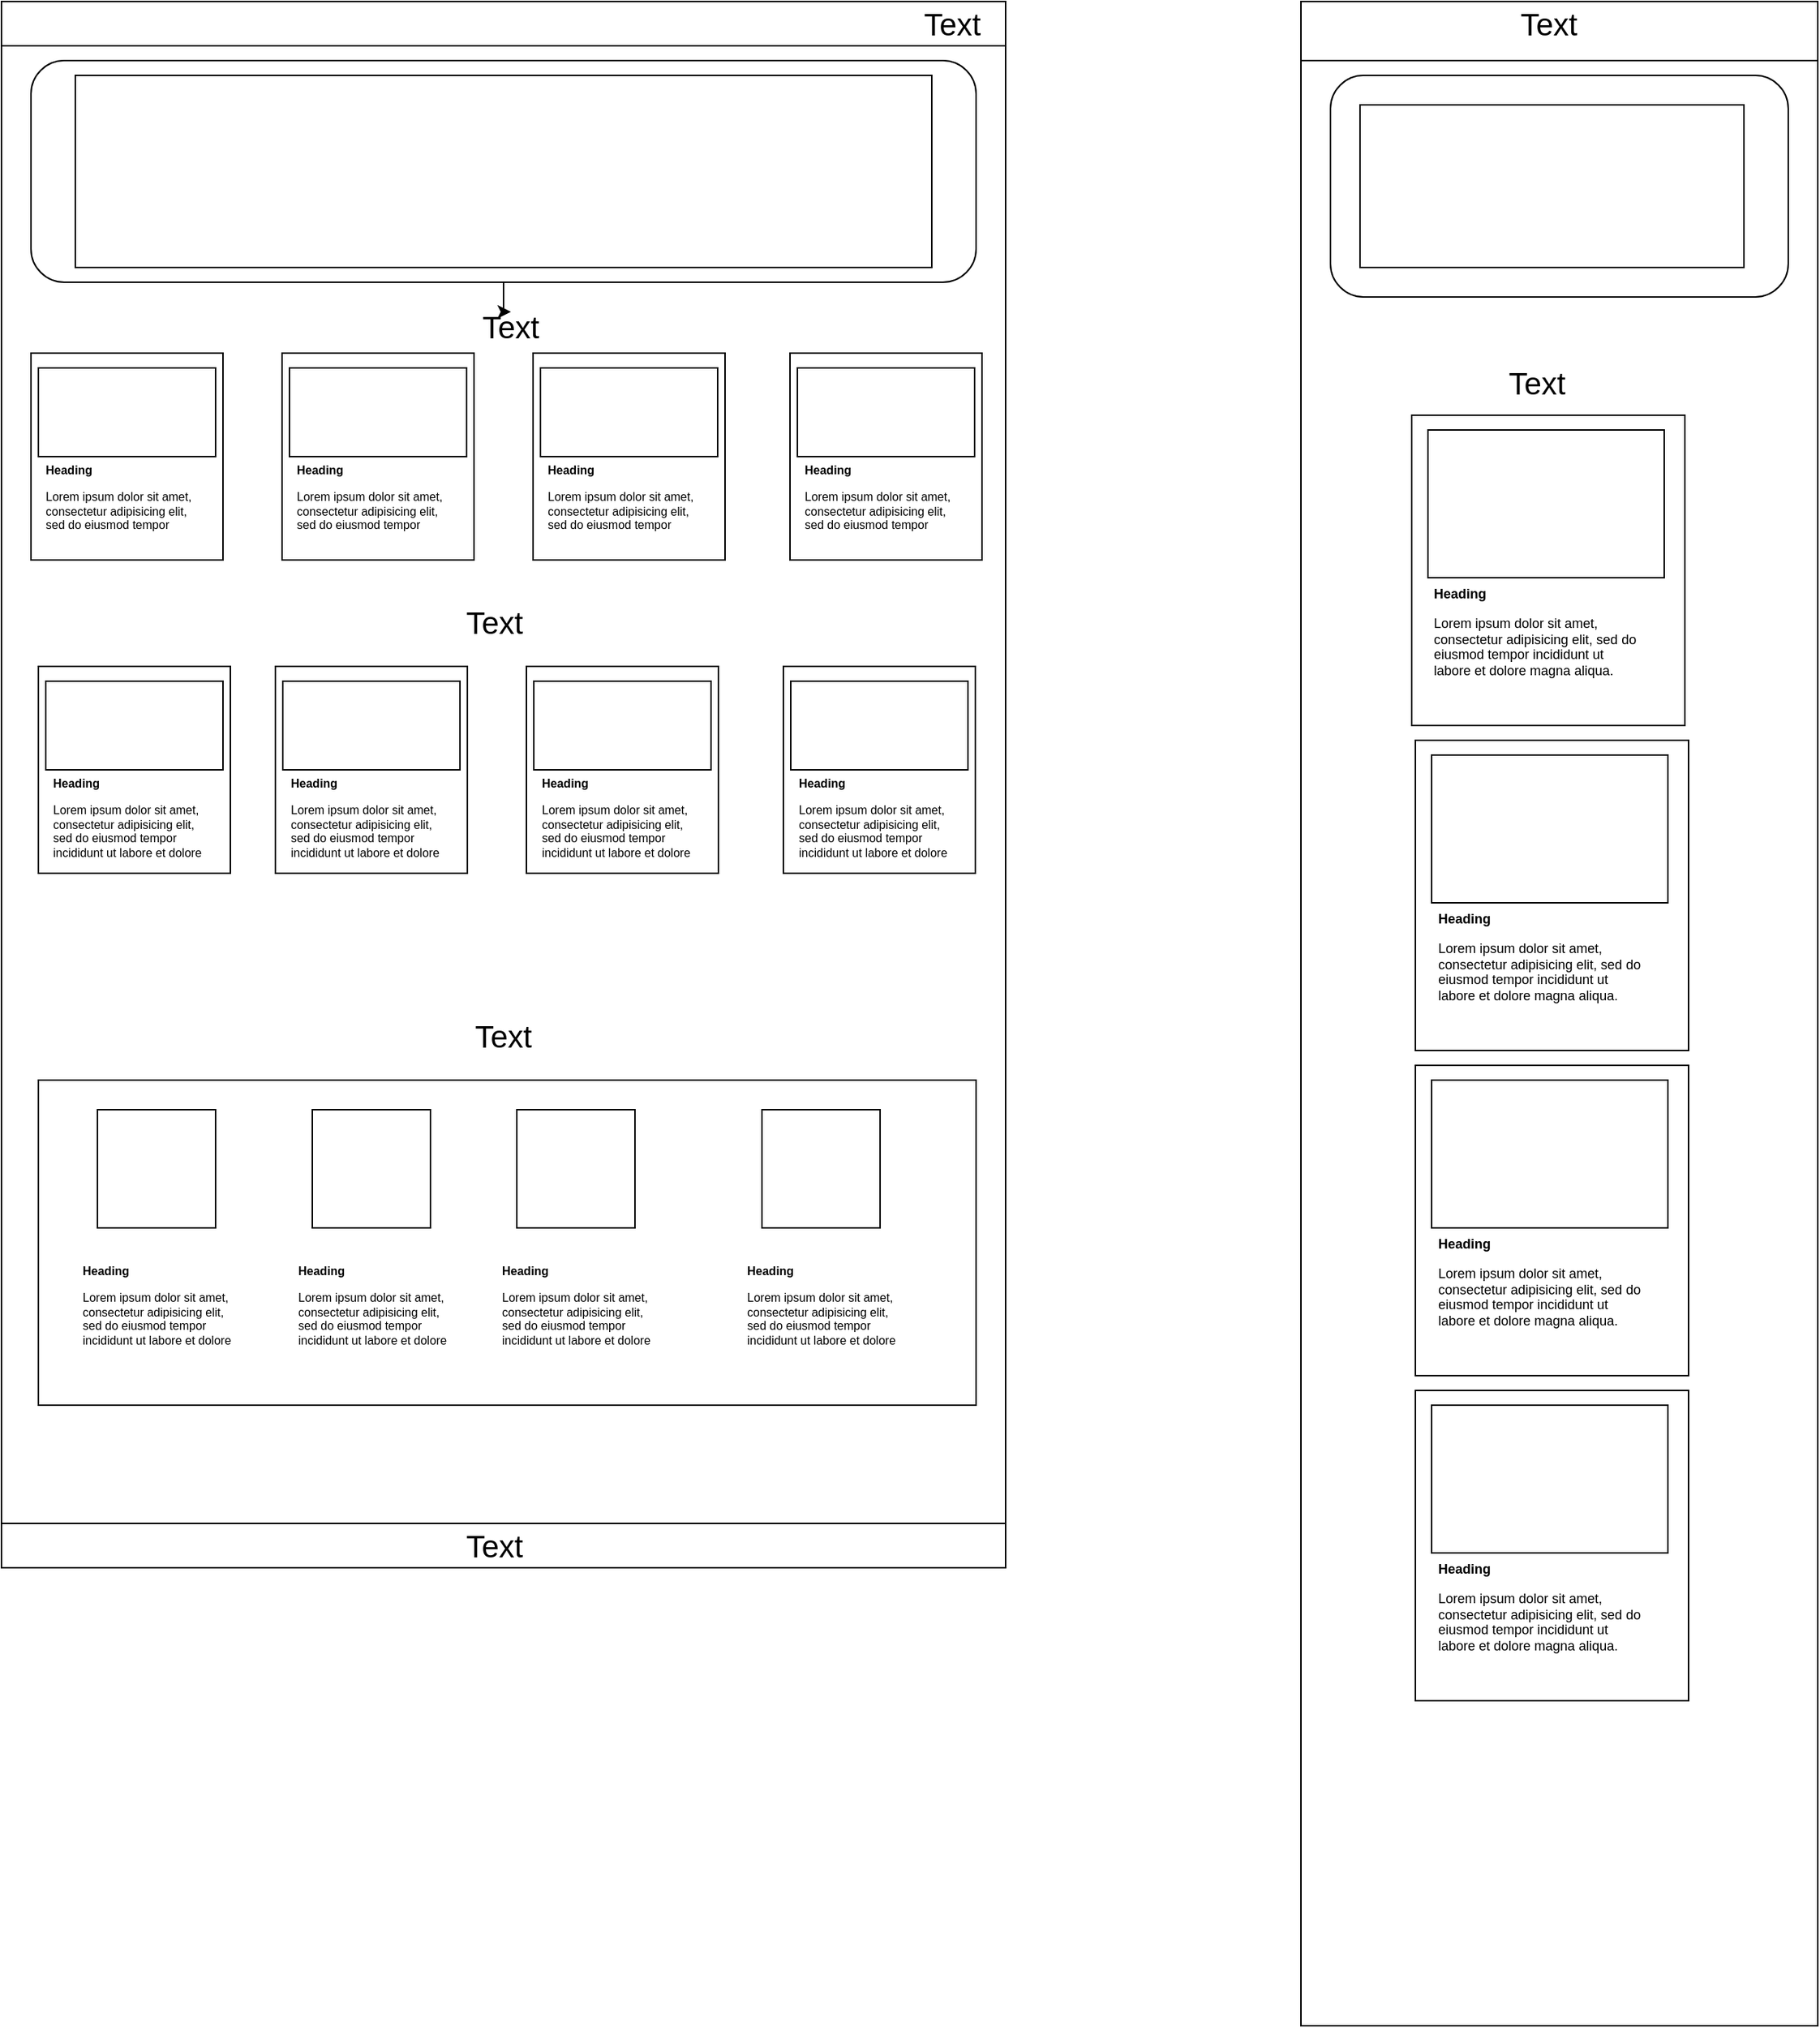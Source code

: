 <mxfile version="14.3.0" type="device"><diagram id="S4Ht1STSMCMosJF6Htoc" name="Page-1"><mxGraphModel dx="1736" dy="2127" grid="1" gridSize="10" guides="1" tooltips="1" connect="1" arrows="1" fold="1" page="1" pageScale="1" pageWidth="827" pageHeight="1169" math="0" shadow="0"><root><mxCell id="0"/><mxCell id="1" parent="0"/><mxCell id="WTL1ytaHH99F5FWk3Eat-1" value="" style="rounded=0;whiteSpace=wrap;html=1;" parent="1" vertex="1"><mxGeometry x="80" y="-890" width="680" height="1060" as="geometry"/></mxCell><mxCell id="vKPVQNLPtXLXKdeF8PsU-1" value="" style="rounded=0;whiteSpace=wrap;html=1;" parent="1" vertex="1"><mxGeometry x="100" y="-652" width="130" height="140" as="geometry"/></mxCell><mxCell id="vKPVQNLPtXLXKdeF8PsU-3" value="" style="rounded=0;whiteSpace=wrap;html=1;" parent="1" vertex="1"><mxGeometry x="440" y="-652" width="130" height="140" as="geometry"/></mxCell><mxCell id="vKPVQNLPtXLXKdeF8PsU-4" value="" style="rounded=0;whiteSpace=wrap;html=1;" parent="1" vertex="1"><mxGeometry x="614" y="-652" width="130" height="140" as="geometry"/></mxCell><mxCell id="vKPVQNLPtXLXKdeF8PsU-5" value="" style="rounded=0;whiteSpace=wrap;html=1;" parent="1" vertex="1"><mxGeometry x="105" y="-642" width="120" height="60" as="geometry"/></mxCell><mxCell id="vKPVQNLPtXLXKdeF8PsU-6" value="" style="rounded=0;whiteSpace=wrap;html=1;" parent="1" vertex="1"><mxGeometry x="619" y="-642" width="120" height="60" as="geometry"/></mxCell><mxCell id="vKPVQNLPtXLXKdeF8PsU-8" value="" style="rounded=0;whiteSpace=wrap;html=1;" parent="1" vertex="1"><mxGeometry x="445" y="-642" width="120" height="60" as="geometry"/></mxCell><mxCell id="vKPVQNLPtXLXKdeF8PsU-9" value="&lt;h1 style=&quot;font-size: 8px;&quot;&gt;&lt;font style=&quot;font-size: 8px;&quot;&gt;Heading&lt;/font&gt;&lt;/h1&gt;&lt;p style=&quot;font-size: 8px;&quot;&gt;&lt;font style=&quot;font-size: 8px;&quot;&gt;Lorem ipsum dolor sit amet, consectetur adipisicing elit, sed do eiusmod tempor incididunt ut labore et dolore magna aliqua.&lt;/font&gt;&lt;/p&gt;" style="text;html=1;strokeColor=none;fillColor=none;spacing=5;spacingTop=-20;whiteSpace=wrap;overflow=hidden;rounded=0;fontSize=8;" parent="1" vertex="1"><mxGeometry x="105" y="-572" width="115" height="42" as="geometry"/></mxCell><mxCell id="vKPVQNLPtXLXKdeF8PsU-10" value="&lt;h1 style=&quot;font-size: 8px;&quot;&gt;&lt;font style=&quot;font-size: 8px;&quot;&gt;Heading&lt;/font&gt;&lt;/h1&gt;&lt;p style=&quot;font-size: 8px;&quot;&gt;&lt;font style=&quot;font-size: 8px;&quot;&gt;Lorem ipsum dolor sit amet, consectetur adipisicing elit, sed do eiusmod tempor incididunt ut labore et dolore magna aliqua.&lt;/font&gt;&lt;/p&gt;" style="text;html=1;strokeColor=none;fillColor=none;spacing=5;spacingTop=-20;whiteSpace=wrap;overflow=hidden;rounded=0;fontSize=8;" parent="1" vertex="1"><mxGeometry x="445" y="-572" width="115" height="42" as="geometry"/></mxCell><mxCell id="vKPVQNLPtXLXKdeF8PsU-12" value="&lt;h1 style=&quot;font-size: 8px;&quot;&gt;&lt;font style=&quot;font-size: 8px;&quot;&gt;Heading&lt;/font&gt;&lt;/h1&gt;&lt;p style=&quot;font-size: 8px;&quot;&gt;&lt;font style=&quot;font-size: 8px;&quot;&gt;Lorem ipsum dolor sit amet, consectetur adipisicing elit, sed do eiusmod tempor incididunt ut labore et dolore magna aliqua.&lt;/font&gt;&lt;/p&gt;" style="text;html=1;strokeColor=none;fillColor=none;spacing=5;spacingTop=-20;whiteSpace=wrap;overflow=hidden;rounded=0;fontSize=8;" parent="1" vertex="1"><mxGeometry x="619" y="-572" width="115" height="42" as="geometry"/></mxCell><mxCell id="vKPVQNLPtXLXKdeF8PsU-18" value="" style="rounded=0;whiteSpace=wrap;html=1;fontSize=21;" parent="1" vertex="1"><mxGeometry x="80" y="-890" width="680" height="30" as="geometry"/></mxCell><mxCell id="vKPVQNLPtXLXKdeF8PsU-20" value="Text" style="text;html=1;strokeColor=none;fillColor=none;align=center;verticalAlign=middle;whiteSpace=wrap;rounded=0;fontSize=21;shadow=1;" parent="1" vertex="1"><mxGeometry x="704" y="-885" width="40" height="20" as="geometry"/></mxCell><mxCell id="vKPVQNLPtXLXKdeF8PsU-23" value="" style="rounded=0;whiteSpace=wrap;html=1;fontSize=21;" parent="1" vertex="1"><mxGeometry x="960" y="-890" width="350" height="1370" as="geometry"/></mxCell><mxCell id="vKPVQNLPtXLXKdeF8PsU-24" value="" style="rounded=0;whiteSpace=wrap;html=1;fontSize=21;" parent="1" vertex="1"><mxGeometry x="960" y="-890" width="350" height="40" as="geometry"/></mxCell><mxCell id="vKPVQNLPtXLXKdeF8PsU-37" value="" style="rounded=0;whiteSpace=wrap;html=1;" parent="1" vertex="1"><mxGeometry x="1035" y="-610" width="185" height="210" as="geometry"/></mxCell><mxCell id="vKPVQNLPtXLXKdeF8PsU-38" value="" style="rounded=0;whiteSpace=wrap;html=1;" parent="1" vertex="1"><mxGeometry x="1046" y="-600" width="160" height="100" as="geometry"/></mxCell><mxCell id="vKPVQNLPtXLXKdeF8PsU-39" value="&lt;h1 style=&quot;font-size: 9px;&quot;&gt;&lt;font style=&quot;font-size: 9px;&quot;&gt;Heading&lt;/font&gt;&lt;/h1&gt;&lt;p style=&quot;font-size: 9px;&quot;&gt;&lt;font style=&quot;font-size: 9px;&quot;&gt;Lorem ipsum dolor sit amet, consectetur adipisicing elit, sed do eiusmod tempor incididunt ut labore et dolore magna aliqua.&lt;/font&gt;&lt;/p&gt;" style="text;html=1;strokeColor=none;fillColor=none;spacing=5;spacingTop=-20;whiteSpace=wrap;overflow=hidden;rounded=0;fontSize=9;" parent="1" vertex="1"><mxGeometry x="1045" y="-490" width="150" height="70" as="geometry"/></mxCell><mxCell id="pk_2VsRPJL1p3L2b9BL_-2" value="" style="rounded=0;whiteSpace=wrap;html=1;" vertex="1" parent="1"><mxGeometry x="270" y="-652" width="130" height="140" as="geometry"/></mxCell><mxCell id="pk_2VsRPJL1p3L2b9BL_-3" value="&lt;h1 style=&quot;font-size: 8px;&quot;&gt;&lt;font style=&quot;font-size: 8px;&quot;&gt;Heading&lt;/font&gt;&lt;/h1&gt;&lt;p style=&quot;font-size: 8px;&quot;&gt;&lt;font style=&quot;font-size: 8px;&quot;&gt;Lorem ipsum dolor sit amet, consectetur adipisicing elit, sed do eiusmod tempor incididunt ut labore et dolore magna aliqua.&lt;/font&gt;&lt;/p&gt;" style="text;html=1;strokeColor=none;fillColor=none;spacing=5;spacingTop=-20;whiteSpace=wrap;overflow=hidden;rounded=0;fontSize=8;" vertex="1" parent="1"><mxGeometry x="275" y="-572" width="115" height="42" as="geometry"/></mxCell><mxCell id="pk_2VsRPJL1p3L2b9BL_-4" value="" style="rounded=0;whiteSpace=wrap;html=1;" vertex="1" parent="1"><mxGeometry x="275" y="-642" width="120" height="60" as="geometry"/></mxCell><mxCell id="pk_2VsRPJL1p3L2b9BL_-48" value="" style="edgeStyle=orthogonalEdgeStyle;rounded=0;orthogonalLoop=1;jettySize=auto;html=1;" edge="1" parent="1" source="pk_2VsRPJL1p3L2b9BL_-5" target="pk_2VsRPJL1p3L2b9BL_-7"><mxGeometry relative="1" as="geometry"/></mxCell><mxCell id="pk_2VsRPJL1p3L2b9BL_-5" value="" style="rounded=1;whiteSpace=wrap;html=1;" vertex="1" parent="1"><mxGeometry x="100" y="-850" width="640" height="150" as="geometry"/></mxCell><mxCell id="pk_2VsRPJL1p3L2b9BL_-7" value="Text" style="text;html=1;strokeColor=none;fillColor=none;align=center;verticalAlign=middle;whiteSpace=wrap;rounded=0;fontSize=21;" vertex="1" parent="1"><mxGeometry x="370" y="-680" width="110" height="20" as="geometry"/></mxCell><mxCell id="pk_2VsRPJL1p3L2b9BL_-9" value="Text" style="text;html=1;strokeColor=none;fillColor=none;align=center;verticalAlign=middle;whiteSpace=wrap;rounded=0;fontSize=21;" vertex="1" parent="1"><mxGeometry x="359" y="-480" width="110" height="20" as="geometry"/></mxCell><mxCell id="pk_2VsRPJL1p3L2b9BL_-10" value="" style="rounded=0;whiteSpace=wrap;html=1;" vertex="1" parent="1"><mxGeometry x="609.5" y="-440" width="130" height="140" as="geometry"/></mxCell><mxCell id="pk_2VsRPJL1p3L2b9BL_-11" value="&lt;h1 style=&quot;font-size: 8px;&quot;&gt;&lt;font style=&quot;font-size: 8px;&quot;&gt;Heading&lt;/font&gt;&lt;/h1&gt;&lt;p style=&quot;font-size: 8px;&quot;&gt;&lt;font style=&quot;font-size: 8px;&quot;&gt;Lorem ipsum dolor sit amet, consectetur adipisicing elit, sed do eiusmod tempor incididunt ut labore et dolore magna aliqua.&lt;/font&gt;&lt;/p&gt;" style="text;html=1;strokeColor=none;fillColor=none;spacing=5;spacingTop=-20;whiteSpace=wrap;overflow=hidden;rounded=0;fontSize=8;" vertex="1" parent="1"><mxGeometry x="614.5" y="-360" width="115" height="50" as="geometry"/></mxCell><mxCell id="pk_2VsRPJL1p3L2b9BL_-12" value="" style="rounded=0;whiteSpace=wrap;html=1;" vertex="1" parent="1"><mxGeometry x="614.5" y="-430" width="120" height="60" as="geometry"/></mxCell><mxCell id="pk_2VsRPJL1p3L2b9BL_-13" value="" style="rounded=0;whiteSpace=wrap;html=1;" vertex="1" parent="1"><mxGeometry x="435.5" y="-440" width="130" height="140" as="geometry"/></mxCell><mxCell id="pk_2VsRPJL1p3L2b9BL_-14" value="" style="rounded=0;whiteSpace=wrap;html=1;" vertex="1" parent="1"><mxGeometry x="440.5" y="-430" width="120" height="60" as="geometry"/></mxCell><mxCell id="pk_2VsRPJL1p3L2b9BL_-15" value="&lt;h1 style=&quot;font-size: 8px;&quot;&gt;&lt;font style=&quot;font-size: 8px;&quot;&gt;Heading&lt;/font&gt;&lt;/h1&gt;&lt;p style=&quot;font-size: 8px;&quot;&gt;&lt;font style=&quot;font-size: 8px;&quot;&gt;Lorem ipsum dolor sit amet, consectetur adipisicing elit, sed do eiusmod tempor incididunt ut labore et dolore magna aliqua.&lt;/font&gt;&lt;/p&gt;" style="text;html=1;strokeColor=none;fillColor=none;spacing=5;spacingTop=-20;whiteSpace=wrap;overflow=hidden;rounded=0;fontSize=8;" vertex="1" parent="1"><mxGeometry x="440.5" y="-360" width="115" height="50" as="geometry"/></mxCell><mxCell id="pk_2VsRPJL1p3L2b9BL_-16" value="" style="rounded=0;whiteSpace=wrap;html=1;" vertex="1" parent="1"><mxGeometry x="265.5" y="-440" width="130" height="140" as="geometry"/></mxCell><mxCell id="pk_2VsRPJL1p3L2b9BL_-17" value="" style="rounded=0;whiteSpace=wrap;html=1;" vertex="1" parent="1"><mxGeometry x="270.5" y="-430" width="120" height="60" as="geometry"/></mxCell><mxCell id="pk_2VsRPJL1p3L2b9BL_-18" value="&lt;h1 style=&quot;font-size: 8px;&quot;&gt;&lt;font style=&quot;font-size: 8px;&quot;&gt;Heading&lt;/font&gt;&lt;/h1&gt;&lt;p style=&quot;font-size: 8px;&quot;&gt;&lt;font style=&quot;font-size: 8px;&quot;&gt;Lorem ipsum dolor sit amet, consectetur adipisicing elit, sed do eiusmod tempor incididunt ut labore et dolore magna aliqua.&lt;/font&gt;&lt;/p&gt;" style="text;html=1;strokeColor=none;fillColor=none;spacing=5;spacingTop=-20;whiteSpace=wrap;overflow=hidden;rounded=0;fontSize=8;" vertex="1" parent="1"><mxGeometry x="270.5" y="-360" width="115" height="50" as="geometry"/></mxCell><mxCell id="pk_2VsRPJL1p3L2b9BL_-20" value="" style="rounded=0;whiteSpace=wrap;html=1;" vertex="1" parent="1"><mxGeometry x="105" y="-440" width="130" height="140" as="geometry"/></mxCell><mxCell id="pk_2VsRPJL1p3L2b9BL_-21" value="" style="rounded=0;whiteSpace=wrap;html=1;" vertex="1" parent="1"><mxGeometry x="110" y="-430" width="120" height="60" as="geometry"/></mxCell><mxCell id="pk_2VsRPJL1p3L2b9BL_-22" value="&lt;h1 style=&quot;font-size: 8px;&quot;&gt;&lt;font style=&quot;font-size: 8px;&quot;&gt;Heading&lt;/font&gt;&lt;/h1&gt;&lt;p style=&quot;font-size: 8px;&quot;&gt;&lt;font style=&quot;font-size: 8px;&quot;&gt;Lorem ipsum dolor sit amet, consectetur adipisicing elit, sed do eiusmod tempor incididunt ut labore et dolore magna aliqua.&lt;/font&gt;&lt;/p&gt;" style="text;html=1;strokeColor=none;fillColor=none;spacing=5;spacingTop=-20;whiteSpace=wrap;overflow=hidden;rounded=0;fontSize=8;" vertex="1" parent="1"><mxGeometry x="110" y="-360" width="115" height="50" as="geometry"/></mxCell><mxCell id="pk_2VsRPJL1p3L2b9BL_-28" value="" style="rounded=0;whiteSpace=wrap;html=1;" vertex="1" parent="1"><mxGeometry x="130" y="-840" width="580" height="130" as="geometry"/></mxCell><mxCell id="pk_2VsRPJL1p3L2b9BL_-30" value="Text" style="text;html=1;strokeColor=none;fillColor=none;align=center;verticalAlign=middle;whiteSpace=wrap;rounded=0;fontSize=21;" vertex="1" parent="1"><mxGeometry x="365" y="-200" width="110" height="20" as="geometry"/></mxCell><mxCell id="pk_2VsRPJL1p3L2b9BL_-31" value="" style="rounded=0;whiteSpace=wrap;html=1;" vertex="1" parent="1"><mxGeometry x="105" y="-160" width="635" height="220" as="geometry"/></mxCell><mxCell id="pk_2VsRPJL1p3L2b9BL_-33" value="" style="whiteSpace=wrap;html=1;aspect=fixed;" vertex="1" parent="1"><mxGeometry x="145" y="-140" width="80" height="80" as="geometry"/></mxCell><mxCell id="pk_2VsRPJL1p3L2b9BL_-35" value="&lt;h1 style=&quot;font-size: 8px;&quot;&gt;&lt;font style=&quot;font-size: 8px;&quot;&gt;Heading&lt;/font&gt;&lt;/h1&gt;&lt;p style=&quot;font-size: 8px;&quot;&gt;&lt;font style=&quot;font-size: 8px;&quot;&gt;Lorem ipsum dolor sit amet, consectetur adipisicing elit, sed do eiusmod tempor incididunt ut labore et dolore magna aliqua.&lt;/font&gt;&lt;/p&gt;" style="text;html=1;strokeColor=none;fillColor=none;spacing=5;spacingTop=-20;whiteSpace=wrap;overflow=hidden;rounded=0;fontSize=8;" vertex="1" parent="1"><mxGeometry x="130" y="-30" width="115" height="50" as="geometry"/></mxCell><mxCell id="pk_2VsRPJL1p3L2b9BL_-36" value="" style="whiteSpace=wrap;html=1;aspect=fixed;" vertex="1" parent="1"><mxGeometry x="290.5" y="-140" width="80" height="80" as="geometry"/></mxCell><mxCell id="pk_2VsRPJL1p3L2b9BL_-37" value="&lt;h1 style=&quot;font-size: 8px;&quot;&gt;&lt;font style=&quot;font-size: 8px;&quot;&gt;Heading&lt;/font&gt;&lt;/h1&gt;&lt;p style=&quot;font-size: 8px;&quot;&gt;&lt;font style=&quot;font-size: 8px;&quot;&gt;Lorem ipsum dolor sit amet, consectetur adipisicing elit, sed do eiusmod tempor incididunt ut labore et dolore magna aliqua.&lt;/font&gt;&lt;/p&gt;" style="text;html=1;strokeColor=none;fillColor=none;spacing=5;spacingTop=-20;whiteSpace=wrap;overflow=hidden;rounded=0;fontSize=8;" vertex="1" parent="1"><mxGeometry x="275.5" y="-30" width="115" height="50" as="geometry"/></mxCell><mxCell id="pk_2VsRPJL1p3L2b9BL_-38" value="" style="whiteSpace=wrap;html=1;aspect=fixed;" vertex="1" parent="1"><mxGeometry x="429" y="-140" width="80" height="80" as="geometry"/></mxCell><mxCell id="pk_2VsRPJL1p3L2b9BL_-39" value="&lt;h1 style=&quot;font-size: 8px;&quot;&gt;&lt;font style=&quot;font-size: 8px;&quot;&gt;Heading&lt;/font&gt;&lt;/h1&gt;&lt;p style=&quot;font-size: 8px;&quot;&gt;&lt;font style=&quot;font-size: 8px;&quot;&gt;Lorem ipsum dolor sit amet, consectetur adipisicing elit, sed do eiusmod tempor incididunt ut labore et dolore magna aliqua.&lt;/font&gt;&lt;/p&gt;" style="text;html=1;strokeColor=none;fillColor=none;spacing=5;spacingTop=-20;whiteSpace=wrap;overflow=hidden;rounded=0;fontSize=8;" vertex="1" parent="1"><mxGeometry x="414" y="-30" width="115" height="50" as="geometry"/></mxCell><mxCell id="pk_2VsRPJL1p3L2b9BL_-41" value="" style="whiteSpace=wrap;html=1;aspect=fixed;" vertex="1" parent="1"><mxGeometry x="595" y="-140" width="80" height="80" as="geometry"/></mxCell><mxCell id="pk_2VsRPJL1p3L2b9BL_-42" value="&lt;h1 style=&quot;font-size: 8px;&quot;&gt;&lt;font style=&quot;font-size: 8px;&quot;&gt;Heading&lt;/font&gt;&lt;/h1&gt;&lt;p style=&quot;font-size: 8px;&quot;&gt;&lt;font style=&quot;font-size: 8px;&quot;&gt;Lorem ipsum dolor sit amet, consectetur adipisicing elit, sed do eiusmod tempor incididunt ut labore et dolore magna aliqua.&lt;/font&gt;&lt;/p&gt;" style="text;html=1;strokeColor=none;fillColor=none;spacing=5;spacingTop=-20;whiteSpace=wrap;overflow=hidden;rounded=0;fontSize=8;" vertex="1" parent="1"><mxGeometry x="580" y="-30" width="115" height="50" as="geometry"/></mxCell><mxCell id="pk_2VsRPJL1p3L2b9BL_-43" value="" style="rounded=0;whiteSpace=wrap;html=1;" vertex="1" parent="1"><mxGeometry x="80" y="140" width="680" height="30" as="geometry"/></mxCell><mxCell id="pk_2VsRPJL1p3L2b9BL_-44" value="Text" style="text;html=1;strokeColor=none;fillColor=none;align=center;verticalAlign=middle;whiteSpace=wrap;rounded=0;fontSize=21;" vertex="1" parent="1"><mxGeometry x="359" y="145" width="110" height="20" as="geometry"/></mxCell><mxCell id="pk_2VsRPJL1p3L2b9BL_-45" value="" style="rounded=1;whiteSpace=wrap;html=1;" vertex="1" parent="1"><mxGeometry x="980" y="-840" width="310" height="150" as="geometry"/></mxCell><mxCell id="pk_2VsRPJL1p3L2b9BL_-46" value="" style="rounded=0;whiteSpace=wrap;html=1;" vertex="1" parent="1"><mxGeometry x="1000" y="-820" width="260" height="110" as="geometry"/></mxCell><mxCell id="pk_2VsRPJL1p3L2b9BL_-49" value="Text" style="text;html=1;strokeColor=none;fillColor=none;align=center;verticalAlign=middle;whiteSpace=wrap;rounded=0;fontSize=21;" vertex="1" parent="1"><mxGeometry x="1065" y="-642" width="110" height="20" as="geometry"/></mxCell><mxCell id="pk_2VsRPJL1p3L2b9BL_-50" value="Text" style="text;html=1;strokeColor=none;fillColor=none;align=center;verticalAlign=middle;whiteSpace=wrap;rounded=0;fontSize=21;shadow=1;" vertex="1" parent="1"><mxGeometry x="1107.5" y="-885" width="40" height="20" as="geometry"/></mxCell><mxCell id="pk_2VsRPJL1p3L2b9BL_-66" value="" style="rounded=0;whiteSpace=wrap;html=1;" vertex="1" parent="1"><mxGeometry x="1037.5" y="-390" width="185" height="210" as="geometry"/></mxCell><mxCell id="pk_2VsRPJL1p3L2b9BL_-67" value="&lt;h1 style=&quot;font-size: 9px;&quot;&gt;&lt;font style=&quot;font-size: 9px;&quot;&gt;Heading&lt;/font&gt;&lt;/h1&gt;&lt;p style=&quot;font-size: 9px;&quot;&gt;&lt;font style=&quot;font-size: 9px;&quot;&gt;Lorem ipsum dolor sit amet, consectetur adipisicing elit, sed do eiusmod tempor incididunt ut labore et dolore magna aliqua.&lt;/font&gt;&lt;/p&gt;" style="text;html=1;strokeColor=none;fillColor=none;spacing=5;spacingTop=-20;whiteSpace=wrap;overflow=hidden;rounded=0;fontSize=9;" vertex="1" parent="1"><mxGeometry x="1047.5" y="-270" width="150" height="70" as="geometry"/></mxCell><mxCell id="pk_2VsRPJL1p3L2b9BL_-68" value="" style="rounded=0;whiteSpace=wrap;html=1;" vertex="1" parent="1"><mxGeometry x="1048.5" y="-380" width="160" height="100" as="geometry"/></mxCell><mxCell id="pk_2VsRPJL1p3L2b9BL_-69" value="" style="rounded=0;whiteSpace=wrap;html=1;" vertex="1" parent="1"><mxGeometry x="1037.5" y="-170" width="185" height="210" as="geometry"/></mxCell><mxCell id="pk_2VsRPJL1p3L2b9BL_-70" value="&lt;h1 style=&quot;font-size: 9px;&quot;&gt;&lt;font style=&quot;font-size: 9px;&quot;&gt;Heading&lt;/font&gt;&lt;/h1&gt;&lt;p style=&quot;font-size: 9px;&quot;&gt;&lt;font style=&quot;font-size: 9px;&quot;&gt;Lorem ipsum dolor sit amet, consectetur adipisicing elit, sed do eiusmod tempor incididunt ut labore et dolore magna aliqua.&lt;/font&gt;&lt;/p&gt;" style="text;html=1;strokeColor=none;fillColor=none;spacing=5;spacingTop=-20;whiteSpace=wrap;overflow=hidden;rounded=0;fontSize=9;" vertex="1" parent="1"><mxGeometry x="1047.5" y="-50" width="150" height="70" as="geometry"/></mxCell><mxCell id="pk_2VsRPJL1p3L2b9BL_-71" value="" style="rounded=0;whiteSpace=wrap;html=1;" vertex="1" parent="1"><mxGeometry x="1048.5" y="-160" width="160" height="100" as="geometry"/></mxCell><mxCell id="pk_2VsRPJL1p3L2b9BL_-72" value="" style="rounded=0;whiteSpace=wrap;html=1;" vertex="1" parent="1"><mxGeometry x="1037.5" y="50" width="185" height="210" as="geometry"/></mxCell><mxCell id="pk_2VsRPJL1p3L2b9BL_-73" value="&lt;h1 style=&quot;font-size: 9px;&quot;&gt;&lt;font style=&quot;font-size: 9px;&quot;&gt;Heading&lt;/font&gt;&lt;/h1&gt;&lt;p style=&quot;font-size: 9px;&quot;&gt;&lt;font style=&quot;font-size: 9px;&quot;&gt;Lorem ipsum dolor sit amet, consectetur adipisicing elit, sed do eiusmod tempor incididunt ut labore et dolore magna aliqua.&lt;/font&gt;&lt;/p&gt;" style="text;html=1;strokeColor=none;fillColor=none;spacing=5;spacingTop=-20;whiteSpace=wrap;overflow=hidden;rounded=0;fontSize=9;" vertex="1" parent="1"><mxGeometry x="1047.5" y="170" width="150" height="70" as="geometry"/></mxCell><mxCell id="pk_2VsRPJL1p3L2b9BL_-74" value="" style="rounded=0;whiteSpace=wrap;html=1;" vertex="1" parent="1"><mxGeometry x="1048.5" y="60" width="160" height="100" as="geometry"/></mxCell></root></mxGraphModel></diagram></mxfile>